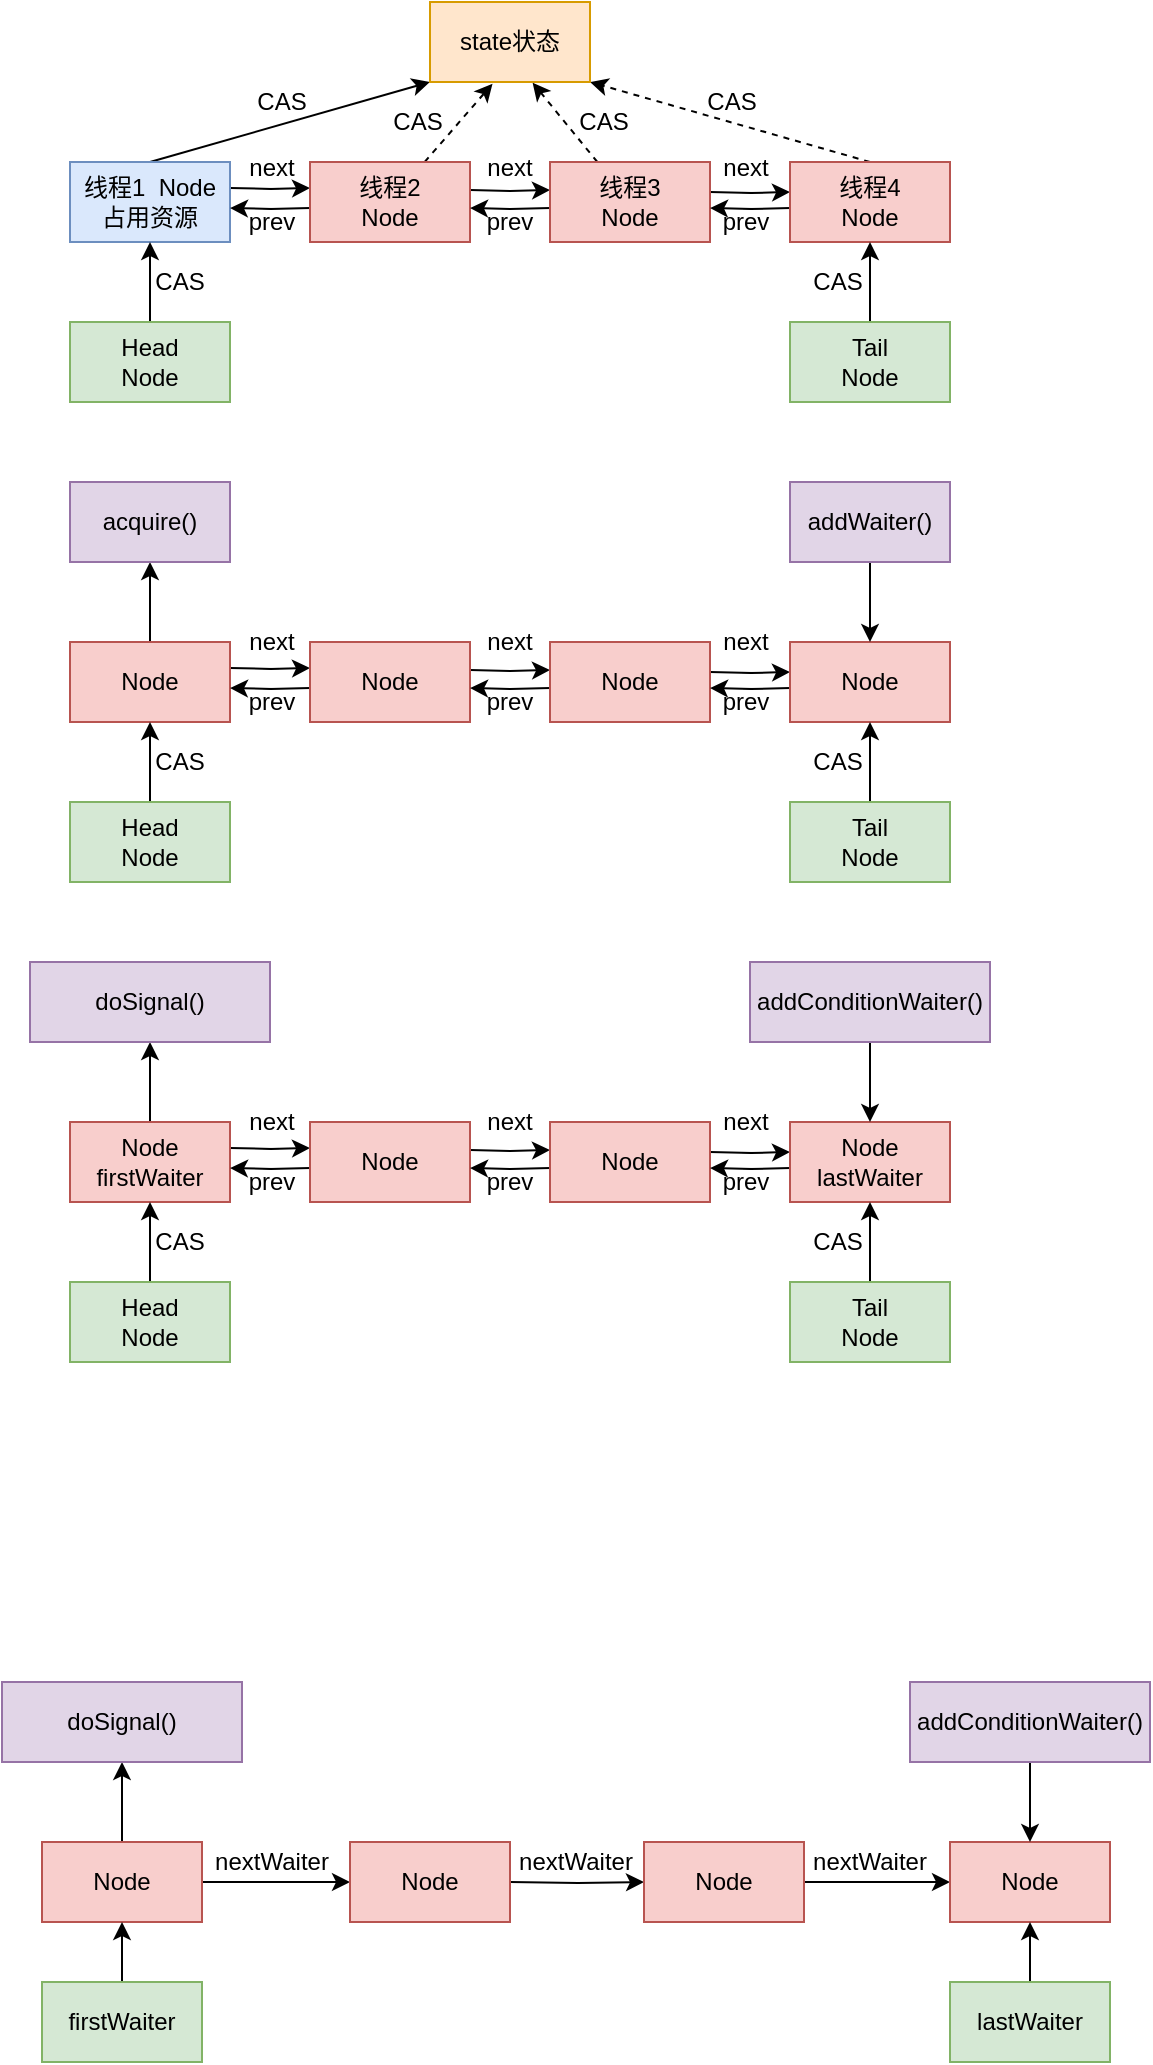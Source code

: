 <mxfile version="14.1.8" type="device"><diagram id="C5RBs43oDa-KdzZeNtuy" name="Page-1"><mxGraphModel dx="971" dy="557" grid="0" gridSize="10" guides="1" tooltips="1" connect="1" arrows="1" fold="1" page="0" pageScale="1" pageWidth="827" pageHeight="1169" math="0" shadow="0"><root><mxCell id="WIyWlLk6GJQsqaUBKTNV-0"/><mxCell id="WIyWlLk6GJQsqaUBKTNV-1" parent="WIyWlLk6GJQsqaUBKTNV-0"/><mxCell id="0fTf7Bb6wENB-GerL7rK-4" style="edgeStyle=orthogonalEdgeStyle;rounded=0;orthogonalLoop=1;jettySize=auto;html=1;entryX=0;entryY=0.5;entryDx=0;entryDy=0;" parent="WIyWlLk6GJQsqaUBKTNV-1" edge="1"><mxGeometry relative="1" as="geometry"><mxPoint x="160" y="453" as="sourcePoint"/><mxPoint x="200" y="453" as="targetPoint"/></mxGeometry></mxCell><mxCell id="0fTf7Bb6wENB-GerL7rK-20" style="rounded=0;orthogonalLoop=1;jettySize=auto;html=1;entryX=0;entryY=1;entryDx=0;entryDy=0;exitX=0.5;exitY=0;exitDx=0;exitDy=0;" parent="WIyWlLk6GJQsqaUBKTNV-1" source="0fTf7Bb6wENB-GerL7rK-0" target="0fTf7Bb6wENB-GerL7rK-16" edge="1"><mxGeometry relative="1" as="geometry"><mxPoint x="210" y="350" as="targetPoint"/></mxGeometry></mxCell><mxCell id="0fTf7Bb6wENB-GerL7rK-0" value="线程1&amp;nbsp; Node&lt;br&gt;占用资源" style="rounded=0;whiteSpace=wrap;html=1;fillColor=#dae8fc;strokeColor=#6c8ebf;" parent="WIyWlLk6GJQsqaUBKTNV-1" vertex="1"><mxGeometry x="80" y="440" width="80" height="40" as="geometry"/></mxCell><mxCell id="0fTf7Bb6wENB-GerL7rK-5" style="edgeStyle=orthogonalEdgeStyle;rounded=0;orthogonalLoop=1;jettySize=auto;html=1;entryX=1;entryY=0.5;entryDx=0;entryDy=0;" parent="WIyWlLk6GJQsqaUBKTNV-1" edge="1"><mxGeometry relative="1" as="geometry"><mxPoint x="200" y="463" as="sourcePoint"/><mxPoint x="160" y="463" as="targetPoint"/></mxGeometry></mxCell><mxCell id="0fTf7Bb6wENB-GerL7rK-8" style="edgeStyle=orthogonalEdgeStyle;rounded=0;orthogonalLoop=1;jettySize=auto;html=1;entryX=0;entryY=0.5;entryDx=0;entryDy=0;" parent="WIyWlLk6GJQsqaUBKTNV-1" edge="1"><mxGeometry relative="1" as="geometry"><mxPoint x="280" y="454" as="sourcePoint"/><mxPoint x="320" y="454" as="targetPoint"/></mxGeometry></mxCell><mxCell id="0fTf7Bb6wENB-GerL7rK-21" style="edgeStyle=none;rounded=0;orthogonalLoop=1;jettySize=auto;html=1;entryX=0.391;entryY=1.021;entryDx=0;entryDy=0;entryPerimeter=0;dashed=1;" parent="WIyWlLk6GJQsqaUBKTNV-1" source="0fTf7Bb6wENB-GerL7rK-1" target="0fTf7Bb6wENB-GerL7rK-16" edge="1"><mxGeometry relative="1" as="geometry"/></mxCell><mxCell id="0fTf7Bb6wENB-GerL7rK-1" value="线程2&lt;br&gt;Node" style="rounded=0;whiteSpace=wrap;html=1;fillColor=#f8cecc;strokeColor=#b85450;" parent="WIyWlLk6GJQsqaUBKTNV-1" vertex="1"><mxGeometry x="200" y="440" width="80" height="40" as="geometry"/></mxCell><mxCell id="0fTf7Bb6wENB-GerL7rK-9" style="edgeStyle=orthogonalEdgeStyle;rounded=0;orthogonalLoop=1;jettySize=auto;html=1;entryX=1;entryY=0.5;entryDx=0;entryDy=0;" parent="WIyWlLk6GJQsqaUBKTNV-1" edge="1"><mxGeometry relative="1" as="geometry"><mxPoint x="320" y="463" as="sourcePoint"/><mxPoint x="280" y="463" as="targetPoint"/></mxGeometry></mxCell><mxCell id="0fTf7Bb6wENB-GerL7rK-10" style="edgeStyle=orthogonalEdgeStyle;rounded=0;orthogonalLoop=1;jettySize=auto;html=1;" parent="WIyWlLk6GJQsqaUBKTNV-1" edge="1"><mxGeometry relative="1" as="geometry"><mxPoint x="400" y="455" as="sourcePoint"/><mxPoint x="440" y="455" as="targetPoint"/></mxGeometry></mxCell><mxCell id="0fTf7Bb6wENB-GerL7rK-22" style="edgeStyle=none;rounded=0;orthogonalLoop=1;jettySize=auto;html=1;entryX=0.641;entryY=1.007;entryDx=0;entryDy=0;entryPerimeter=0;dashed=1;" parent="WIyWlLk6GJQsqaUBKTNV-1" source="0fTf7Bb6wENB-GerL7rK-2" target="0fTf7Bb6wENB-GerL7rK-16" edge="1"><mxGeometry relative="1" as="geometry"/></mxCell><mxCell id="0fTf7Bb6wENB-GerL7rK-2" value="线程3&lt;br&gt;Node" style="rounded=0;whiteSpace=wrap;html=1;fillColor=#f8cecc;strokeColor=#b85450;" parent="WIyWlLk6GJQsqaUBKTNV-1" vertex="1"><mxGeometry x="320" y="440" width="80" height="40" as="geometry"/></mxCell><mxCell id="0fTf7Bb6wENB-GerL7rK-11" style="edgeStyle=orthogonalEdgeStyle;rounded=0;orthogonalLoop=1;jettySize=auto;html=1;entryX=1;entryY=0.5;entryDx=0;entryDy=0;" parent="WIyWlLk6GJQsqaUBKTNV-1" edge="1"><mxGeometry relative="1" as="geometry"><mxPoint x="440" y="463" as="sourcePoint"/><mxPoint x="400" y="463" as="targetPoint"/></mxGeometry></mxCell><mxCell id="0fTf7Bb6wENB-GerL7rK-23" style="edgeStyle=none;rounded=0;orthogonalLoop=1;jettySize=auto;html=1;entryX=1;entryY=1;entryDx=0;entryDy=0;exitX=0.5;exitY=0;exitDx=0;exitDy=0;dashed=1;" parent="WIyWlLk6GJQsqaUBKTNV-1" source="0fTf7Bb6wENB-GerL7rK-3" target="0fTf7Bb6wENB-GerL7rK-16" edge="1"><mxGeometry relative="1" as="geometry"/></mxCell><mxCell id="0fTf7Bb6wENB-GerL7rK-3" value="线程4&lt;br&gt;Node" style="rounded=0;whiteSpace=wrap;html=1;fillColor=#f8cecc;strokeColor=#b85450;" parent="WIyWlLk6GJQsqaUBKTNV-1" vertex="1"><mxGeometry x="440" y="440" width="80" height="40" as="geometry"/></mxCell><mxCell id="0fTf7Bb6wENB-GerL7rK-14" style="edgeStyle=orthogonalEdgeStyle;rounded=0;orthogonalLoop=1;jettySize=auto;html=1;entryX=0.5;entryY=1;entryDx=0;entryDy=0;" parent="WIyWlLk6GJQsqaUBKTNV-1" source="0fTf7Bb6wENB-GerL7rK-12" target="0fTf7Bb6wENB-GerL7rK-0" edge="1"><mxGeometry relative="1" as="geometry"/></mxCell><mxCell id="0fTf7Bb6wENB-GerL7rK-12" value="Head&lt;br&gt;Node" style="rounded=0;whiteSpace=wrap;html=1;fillColor=#d5e8d4;strokeColor=#82b366;" parent="WIyWlLk6GJQsqaUBKTNV-1" vertex="1"><mxGeometry x="80" y="520" width="80" height="40" as="geometry"/></mxCell><mxCell id="0fTf7Bb6wENB-GerL7rK-15" style="edgeStyle=orthogonalEdgeStyle;rounded=0;orthogonalLoop=1;jettySize=auto;html=1;entryX=0.5;entryY=1;entryDx=0;entryDy=0;" parent="WIyWlLk6GJQsqaUBKTNV-1" source="0fTf7Bb6wENB-GerL7rK-13" target="0fTf7Bb6wENB-GerL7rK-3" edge="1"><mxGeometry relative="1" as="geometry"/></mxCell><mxCell id="0fTf7Bb6wENB-GerL7rK-13" value="Tail&lt;br&gt;Node" style="rounded=0;whiteSpace=wrap;html=1;fillColor=#d5e8d4;strokeColor=#82b366;" parent="WIyWlLk6GJQsqaUBKTNV-1" vertex="1"><mxGeometry x="440" y="520" width="80" height="40" as="geometry"/></mxCell><mxCell id="0fTf7Bb6wENB-GerL7rK-16" value="state状态" style="rounded=0;whiteSpace=wrap;html=1;fillColor=#ffe6cc;strokeColor=#d79b00;" parent="WIyWlLk6GJQsqaUBKTNV-1" vertex="1"><mxGeometry x="260" y="360" width="80" height="40" as="geometry"/></mxCell><mxCell id="0fTf7Bb6wENB-GerL7rK-17" value="CAS" style="text;html=1;strokeColor=none;fillColor=none;align=center;verticalAlign=middle;whiteSpace=wrap;rounded=0;" parent="WIyWlLk6GJQsqaUBKTNV-1" vertex="1"><mxGeometry x="120" y="490" width="30" height="20" as="geometry"/></mxCell><mxCell id="0fTf7Bb6wENB-GerL7rK-18" value="CAS" style="text;html=1;strokeColor=none;fillColor=none;align=center;verticalAlign=middle;whiteSpace=wrap;rounded=0;" parent="WIyWlLk6GJQsqaUBKTNV-1" vertex="1"><mxGeometry x="448" y="490" width="32" height="20" as="geometry"/></mxCell><mxCell id="0fTf7Bb6wENB-GerL7rK-24" value="CAS" style="text;html=1;strokeColor=none;fillColor=none;align=center;verticalAlign=middle;whiteSpace=wrap;rounded=0;" parent="WIyWlLk6GJQsqaUBKTNV-1" vertex="1"><mxGeometry x="166" y="400" width="40" height="20" as="geometry"/></mxCell><mxCell id="0fTf7Bb6wENB-GerL7rK-25" value="CAS" style="text;html=1;strokeColor=none;fillColor=none;align=center;verticalAlign=middle;whiteSpace=wrap;rounded=0;" parent="WIyWlLk6GJQsqaUBKTNV-1" vertex="1"><mxGeometry x="234" y="410" width="40" height="20" as="geometry"/></mxCell><mxCell id="0fTf7Bb6wENB-GerL7rK-26" value="CAS" style="text;html=1;strokeColor=none;fillColor=none;align=center;verticalAlign=middle;whiteSpace=wrap;rounded=0;" parent="WIyWlLk6GJQsqaUBKTNV-1" vertex="1"><mxGeometry x="327" y="410" width="40" height="20" as="geometry"/></mxCell><mxCell id="0fTf7Bb6wENB-GerL7rK-27" value="CAS" style="text;html=1;strokeColor=none;fillColor=none;align=center;verticalAlign=middle;whiteSpace=wrap;rounded=0;" parent="WIyWlLk6GJQsqaUBKTNV-1" vertex="1"><mxGeometry x="391" y="400" width="40" height="20" as="geometry"/></mxCell><mxCell id="0fTf7Bb6wENB-GerL7rK-38" style="edgeStyle=orthogonalEdgeStyle;rounded=0;orthogonalLoop=1;jettySize=auto;html=1;entryX=0;entryY=0.5;entryDx=0;entryDy=0;" parent="WIyWlLk6GJQsqaUBKTNV-1" edge="1"><mxGeometry relative="1" as="geometry"><mxPoint x="160" y="693" as="sourcePoint"/><mxPoint x="200" y="693" as="targetPoint"/></mxGeometry></mxCell><mxCell id="0fTf7Bb6wENB-GerL7rK-55" style="rounded=0;orthogonalLoop=1;jettySize=auto;html=1;entryX=0.5;entryY=1;entryDx=0;entryDy=0;" parent="WIyWlLk6GJQsqaUBKTNV-1" source="0fTf7Bb6wENB-GerL7rK-39" target="0fTf7Bb6wENB-GerL7rK-54" edge="1"><mxGeometry relative="1" as="geometry"/></mxCell><mxCell id="0fTf7Bb6wENB-GerL7rK-39" value="Node" style="rounded=0;whiteSpace=wrap;html=1;fillColor=#f8cecc;strokeColor=#b85450;" parent="WIyWlLk6GJQsqaUBKTNV-1" vertex="1"><mxGeometry x="80" y="680" width="80" height="40" as="geometry"/></mxCell><mxCell id="0fTf7Bb6wENB-GerL7rK-40" style="edgeStyle=orthogonalEdgeStyle;rounded=0;orthogonalLoop=1;jettySize=auto;html=1;entryX=1;entryY=0.5;entryDx=0;entryDy=0;" parent="WIyWlLk6GJQsqaUBKTNV-1" edge="1"><mxGeometry relative="1" as="geometry"><mxPoint x="200" y="703" as="sourcePoint"/><mxPoint x="160" y="703" as="targetPoint"/></mxGeometry></mxCell><mxCell id="0fTf7Bb6wENB-GerL7rK-41" style="edgeStyle=orthogonalEdgeStyle;rounded=0;orthogonalLoop=1;jettySize=auto;html=1;entryX=0;entryY=0.5;entryDx=0;entryDy=0;" parent="WIyWlLk6GJQsqaUBKTNV-1" edge="1"><mxGeometry relative="1" as="geometry"><mxPoint x="280" y="694" as="sourcePoint"/><mxPoint x="320" y="694" as="targetPoint"/></mxGeometry></mxCell><mxCell id="0fTf7Bb6wENB-GerL7rK-42" value="Node" style="rounded=0;whiteSpace=wrap;html=1;fillColor=#f8cecc;strokeColor=#b85450;" parent="WIyWlLk6GJQsqaUBKTNV-1" vertex="1"><mxGeometry x="200" y="680" width="80" height="40" as="geometry"/></mxCell><mxCell id="0fTf7Bb6wENB-GerL7rK-43" style="edgeStyle=orthogonalEdgeStyle;rounded=0;orthogonalLoop=1;jettySize=auto;html=1;entryX=1;entryY=0.5;entryDx=0;entryDy=0;" parent="WIyWlLk6GJQsqaUBKTNV-1" edge="1"><mxGeometry relative="1" as="geometry"><mxPoint x="320" y="703" as="sourcePoint"/><mxPoint x="280" y="703" as="targetPoint"/></mxGeometry></mxCell><mxCell id="0fTf7Bb6wENB-GerL7rK-44" style="edgeStyle=orthogonalEdgeStyle;rounded=0;orthogonalLoop=1;jettySize=auto;html=1;" parent="WIyWlLk6GJQsqaUBKTNV-1" edge="1"><mxGeometry relative="1" as="geometry"><mxPoint x="400" y="695" as="sourcePoint"/><mxPoint x="440" y="695" as="targetPoint"/></mxGeometry></mxCell><mxCell id="0fTf7Bb6wENB-GerL7rK-45" value="Node" style="rounded=0;whiteSpace=wrap;html=1;fillColor=#f8cecc;strokeColor=#b85450;" parent="WIyWlLk6GJQsqaUBKTNV-1" vertex="1"><mxGeometry x="320" y="680" width="80" height="40" as="geometry"/></mxCell><mxCell id="0fTf7Bb6wENB-GerL7rK-46" style="edgeStyle=orthogonalEdgeStyle;rounded=0;orthogonalLoop=1;jettySize=auto;html=1;entryX=1;entryY=0.5;entryDx=0;entryDy=0;" parent="WIyWlLk6GJQsqaUBKTNV-1" edge="1"><mxGeometry relative="1" as="geometry"><mxPoint x="440" y="703" as="sourcePoint"/><mxPoint x="400" y="703" as="targetPoint"/></mxGeometry></mxCell><mxCell id="0fTf7Bb6wENB-GerL7rK-47" value="Node" style="rounded=0;whiteSpace=wrap;html=1;fillColor=#f8cecc;strokeColor=#b85450;" parent="WIyWlLk6GJQsqaUBKTNV-1" vertex="1"><mxGeometry x="440" y="680" width="80" height="40" as="geometry"/></mxCell><mxCell id="0fTf7Bb6wENB-GerL7rK-48" style="edgeStyle=orthogonalEdgeStyle;rounded=0;orthogonalLoop=1;jettySize=auto;html=1;entryX=0.5;entryY=1;entryDx=0;entryDy=0;" parent="WIyWlLk6GJQsqaUBKTNV-1" source="0fTf7Bb6wENB-GerL7rK-49" target="0fTf7Bb6wENB-GerL7rK-39" edge="1"><mxGeometry relative="1" as="geometry"/></mxCell><mxCell id="0fTf7Bb6wENB-GerL7rK-49" value="Head&lt;br&gt;Node" style="rounded=0;whiteSpace=wrap;html=1;fillColor=#d5e8d4;strokeColor=#82b366;" parent="WIyWlLk6GJQsqaUBKTNV-1" vertex="1"><mxGeometry x="80" y="760" width="80" height="40" as="geometry"/></mxCell><mxCell id="0fTf7Bb6wENB-GerL7rK-50" style="edgeStyle=orthogonalEdgeStyle;rounded=0;orthogonalLoop=1;jettySize=auto;html=1;entryX=0.5;entryY=1;entryDx=0;entryDy=0;" parent="WIyWlLk6GJQsqaUBKTNV-1" source="0fTf7Bb6wENB-GerL7rK-51" target="0fTf7Bb6wENB-GerL7rK-47" edge="1"><mxGeometry relative="1" as="geometry"/></mxCell><mxCell id="0fTf7Bb6wENB-GerL7rK-51" value="Tail&lt;br&gt;Node" style="rounded=0;whiteSpace=wrap;html=1;fillColor=#d5e8d4;strokeColor=#82b366;" parent="WIyWlLk6GJQsqaUBKTNV-1" vertex="1"><mxGeometry x="440" y="760" width="80" height="40" as="geometry"/></mxCell><mxCell id="0fTf7Bb6wENB-GerL7rK-52" value="CAS" style="text;html=1;strokeColor=none;fillColor=none;align=center;verticalAlign=middle;whiteSpace=wrap;rounded=0;" parent="WIyWlLk6GJQsqaUBKTNV-1" vertex="1"><mxGeometry x="120" y="730" width="30" height="20" as="geometry"/></mxCell><mxCell id="0fTf7Bb6wENB-GerL7rK-53" value="CAS" style="text;html=1;strokeColor=none;fillColor=none;align=center;verticalAlign=middle;whiteSpace=wrap;rounded=0;" parent="WIyWlLk6GJQsqaUBKTNV-1" vertex="1"><mxGeometry x="448" y="730" width="32" height="20" as="geometry"/></mxCell><mxCell id="0fTf7Bb6wENB-GerL7rK-54" value="acquire()" style="rounded=0;whiteSpace=wrap;html=1;fillColor=#e1d5e7;strokeColor=#9673a6;" parent="WIyWlLk6GJQsqaUBKTNV-1" vertex="1"><mxGeometry x="80" y="600" width="80" height="40" as="geometry"/></mxCell><mxCell id="0fTf7Bb6wENB-GerL7rK-57" style="edgeStyle=none;rounded=0;orthogonalLoop=1;jettySize=auto;html=1;entryX=0.5;entryY=0;entryDx=0;entryDy=0;" parent="WIyWlLk6GJQsqaUBKTNV-1" source="0fTf7Bb6wENB-GerL7rK-56" target="0fTf7Bb6wENB-GerL7rK-47" edge="1"><mxGeometry relative="1" as="geometry"/></mxCell><mxCell id="0fTf7Bb6wENB-GerL7rK-56" value="addWaiter()" style="rounded=0;whiteSpace=wrap;html=1;fillColor=#e1d5e7;strokeColor=#9673a6;" parent="WIyWlLk6GJQsqaUBKTNV-1" vertex="1"><mxGeometry x="440" y="600" width="80" height="40" as="geometry"/></mxCell><mxCell id="0fTf7Bb6wENB-GerL7rK-58" style="edgeStyle=orthogonalEdgeStyle;rounded=0;orthogonalLoop=1;jettySize=auto;html=1;entryX=0;entryY=0.5;entryDx=0;entryDy=0;" parent="WIyWlLk6GJQsqaUBKTNV-1" edge="1"><mxGeometry relative="1" as="geometry"><mxPoint x="160" y="933" as="sourcePoint"/><mxPoint x="200" y="933" as="targetPoint"/></mxGeometry></mxCell><mxCell id="0fTf7Bb6wENB-GerL7rK-59" style="rounded=0;orthogonalLoop=1;jettySize=auto;html=1;entryX=0.5;entryY=1;entryDx=0;entryDy=0;" parent="WIyWlLk6GJQsqaUBKTNV-1" source="0fTf7Bb6wENB-GerL7rK-60" target="0fTf7Bb6wENB-GerL7rK-75" edge="1"><mxGeometry relative="1" as="geometry"/></mxCell><mxCell id="0fTf7Bb6wENB-GerL7rK-60" value="Node&lt;br&gt;firstWaiter" style="rounded=0;whiteSpace=wrap;html=1;fillColor=#f8cecc;strokeColor=#b85450;" parent="WIyWlLk6GJQsqaUBKTNV-1" vertex="1"><mxGeometry x="80" y="920" width="80" height="40" as="geometry"/></mxCell><mxCell id="0fTf7Bb6wENB-GerL7rK-61" style="edgeStyle=orthogonalEdgeStyle;rounded=0;orthogonalLoop=1;jettySize=auto;html=1;entryX=1;entryY=0.5;entryDx=0;entryDy=0;" parent="WIyWlLk6GJQsqaUBKTNV-1" edge="1"><mxGeometry relative="1" as="geometry"><mxPoint x="200" y="943" as="sourcePoint"/><mxPoint x="160" y="943" as="targetPoint"/></mxGeometry></mxCell><mxCell id="0fTf7Bb6wENB-GerL7rK-62" style="edgeStyle=orthogonalEdgeStyle;rounded=0;orthogonalLoop=1;jettySize=auto;html=1;entryX=0;entryY=0.5;entryDx=0;entryDy=0;" parent="WIyWlLk6GJQsqaUBKTNV-1" edge="1"><mxGeometry relative="1" as="geometry"><mxPoint x="280" y="934" as="sourcePoint"/><mxPoint x="320" y="934" as="targetPoint"/></mxGeometry></mxCell><mxCell id="0fTf7Bb6wENB-GerL7rK-63" value="Node" style="rounded=0;whiteSpace=wrap;html=1;fillColor=#f8cecc;strokeColor=#b85450;" parent="WIyWlLk6GJQsqaUBKTNV-1" vertex="1"><mxGeometry x="200" y="920" width="80" height="40" as="geometry"/></mxCell><mxCell id="0fTf7Bb6wENB-GerL7rK-64" style="edgeStyle=orthogonalEdgeStyle;rounded=0;orthogonalLoop=1;jettySize=auto;html=1;entryX=1;entryY=0.5;entryDx=0;entryDy=0;" parent="WIyWlLk6GJQsqaUBKTNV-1" edge="1"><mxGeometry relative="1" as="geometry"><mxPoint x="320" y="943" as="sourcePoint"/><mxPoint x="280" y="943" as="targetPoint"/></mxGeometry></mxCell><mxCell id="0fTf7Bb6wENB-GerL7rK-65" style="edgeStyle=orthogonalEdgeStyle;rounded=0;orthogonalLoop=1;jettySize=auto;html=1;" parent="WIyWlLk6GJQsqaUBKTNV-1" edge="1"><mxGeometry relative="1" as="geometry"><mxPoint x="400" y="935" as="sourcePoint"/><mxPoint x="440" y="935" as="targetPoint"/></mxGeometry></mxCell><mxCell id="0fTf7Bb6wENB-GerL7rK-66" value="Node" style="rounded=0;whiteSpace=wrap;html=1;fillColor=#f8cecc;strokeColor=#b85450;" parent="WIyWlLk6GJQsqaUBKTNV-1" vertex="1"><mxGeometry x="320" y="920" width="80" height="40" as="geometry"/></mxCell><mxCell id="0fTf7Bb6wENB-GerL7rK-67" style="edgeStyle=orthogonalEdgeStyle;rounded=0;orthogonalLoop=1;jettySize=auto;html=1;entryX=1;entryY=0.5;entryDx=0;entryDy=0;" parent="WIyWlLk6GJQsqaUBKTNV-1" edge="1"><mxGeometry relative="1" as="geometry"><mxPoint x="440" y="943" as="sourcePoint"/><mxPoint x="400" y="943" as="targetPoint"/></mxGeometry></mxCell><mxCell id="0fTf7Bb6wENB-GerL7rK-68" value="Node&lt;br&gt;lastWaiter" style="rounded=0;whiteSpace=wrap;html=1;fillColor=#f8cecc;strokeColor=#b85450;" parent="WIyWlLk6GJQsqaUBKTNV-1" vertex="1"><mxGeometry x="440" y="920" width="80" height="40" as="geometry"/></mxCell><mxCell id="0fTf7Bb6wENB-GerL7rK-69" style="edgeStyle=orthogonalEdgeStyle;rounded=0;orthogonalLoop=1;jettySize=auto;html=1;entryX=0.5;entryY=1;entryDx=0;entryDy=0;" parent="WIyWlLk6GJQsqaUBKTNV-1" source="0fTf7Bb6wENB-GerL7rK-70" target="0fTf7Bb6wENB-GerL7rK-60" edge="1"><mxGeometry relative="1" as="geometry"/></mxCell><mxCell id="0fTf7Bb6wENB-GerL7rK-70" value="Head&lt;br&gt;Node" style="rounded=0;whiteSpace=wrap;html=1;fillColor=#d5e8d4;strokeColor=#82b366;" parent="WIyWlLk6GJQsqaUBKTNV-1" vertex="1"><mxGeometry x="80" y="1000" width="80" height="40" as="geometry"/></mxCell><mxCell id="0fTf7Bb6wENB-GerL7rK-71" style="edgeStyle=orthogonalEdgeStyle;rounded=0;orthogonalLoop=1;jettySize=auto;html=1;entryX=0.5;entryY=1;entryDx=0;entryDy=0;" parent="WIyWlLk6GJQsqaUBKTNV-1" source="0fTf7Bb6wENB-GerL7rK-72" target="0fTf7Bb6wENB-GerL7rK-68" edge="1"><mxGeometry relative="1" as="geometry"/></mxCell><mxCell id="0fTf7Bb6wENB-GerL7rK-72" value="Tail&lt;br&gt;Node" style="rounded=0;whiteSpace=wrap;html=1;fillColor=#d5e8d4;strokeColor=#82b366;" parent="WIyWlLk6GJQsqaUBKTNV-1" vertex="1"><mxGeometry x="440" y="1000" width="80" height="40" as="geometry"/></mxCell><mxCell id="0fTf7Bb6wENB-GerL7rK-73" value="CAS" style="text;html=1;strokeColor=none;fillColor=none;align=center;verticalAlign=middle;whiteSpace=wrap;rounded=0;" parent="WIyWlLk6GJQsqaUBKTNV-1" vertex="1"><mxGeometry x="120" y="970" width="30" height="20" as="geometry"/></mxCell><mxCell id="0fTf7Bb6wENB-GerL7rK-74" value="CAS" style="text;html=1;strokeColor=none;fillColor=none;align=center;verticalAlign=middle;whiteSpace=wrap;rounded=0;" parent="WIyWlLk6GJQsqaUBKTNV-1" vertex="1"><mxGeometry x="448" y="970" width="32" height="20" as="geometry"/></mxCell><mxCell id="0fTf7Bb6wENB-GerL7rK-75" value="doSignal()" style="rounded=0;whiteSpace=wrap;html=1;fillColor=#e1d5e7;strokeColor=#9673a6;" parent="WIyWlLk6GJQsqaUBKTNV-1" vertex="1"><mxGeometry x="60" y="840" width="120" height="40" as="geometry"/></mxCell><mxCell id="0fTf7Bb6wENB-GerL7rK-76" style="edgeStyle=none;rounded=0;orthogonalLoop=1;jettySize=auto;html=1;entryX=0.5;entryY=0;entryDx=0;entryDy=0;" parent="WIyWlLk6GJQsqaUBKTNV-1" source="0fTf7Bb6wENB-GerL7rK-77" target="0fTf7Bb6wENB-GerL7rK-68" edge="1"><mxGeometry relative="1" as="geometry"/></mxCell><mxCell id="0fTf7Bb6wENB-GerL7rK-77" value="addConditionWaiter()" style="rounded=0;whiteSpace=wrap;html=1;fillColor=#e1d5e7;strokeColor=#9673a6;" parent="WIyWlLk6GJQsqaUBKTNV-1" vertex="1"><mxGeometry x="420" y="840" width="120" height="40" as="geometry"/></mxCell><mxCell id="0fTf7Bb6wENB-GerL7rK-78" value="next" style="text;html=1;strokeColor=none;fillColor=none;align=center;verticalAlign=middle;whiteSpace=wrap;rounded=0;" parent="WIyWlLk6GJQsqaUBKTNV-1" vertex="1"><mxGeometry x="166" y="433" width="30" height="20" as="geometry"/></mxCell><mxCell id="0fTf7Bb6wENB-GerL7rK-79" value="prev" style="text;html=1;strokeColor=none;fillColor=none;align=center;verticalAlign=middle;whiteSpace=wrap;rounded=0;" parent="WIyWlLk6GJQsqaUBKTNV-1" vertex="1"><mxGeometry x="166" y="460" width="30" height="20" as="geometry"/></mxCell><mxCell id="0fTf7Bb6wENB-GerL7rK-80" value="next" style="text;html=1;strokeColor=none;fillColor=none;align=center;verticalAlign=middle;whiteSpace=wrap;rounded=0;" parent="WIyWlLk6GJQsqaUBKTNV-1" vertex="1"><mxGeometry x="285" y="433" width="30" height="20" as="geometry"/></mxCell><mxCell id="0fTf7Bb6wENB-GerL7rK-81" value="next" style="text;html=1;strokeColor=none;fillColor=none;align=center;verticalAlign=middle;whiteSpace=wrap;rounded=0;" parent="WIyWlLk6GJQsqaUBKTNV-1" vertex="1"><mxGeometry x="403" y="433" width="30" height="20" as="geometry"/></mxCell><mxCell id="0fTf7Bb6wENB-GerL7rK-82" value="prev" style="text;html=1;strokeColor=none;fillColor=none;align=center;verticalAlign=middle;whiteSpace=wrap;rounded=0;" parent="WIyWlLk6GJQsqaUBKTNV-1" vertex="1"><mxGeometry x="285" y="460" width="30" height="20" as="geometry"/></mxCell><mxCell id="0fTf7Bb6wENB-GerL7rK-83" value="prev" style="text;html=1;strokeColor=none;fillColor=none;align=center;verticalAlign=middle;whiteSpace=wrap;rounded=0;" parent="WIyWlLk6GJQsqaUBKTNV-1" vertex="1"><mxGeometry x="403" y="460" width="30" height="20" as="geometry"/></mxCell><mxCell id="0fTf7Bb6wENB-GerL7rK-84" value="next" style="text;html=1;strokeColor=none;fillColor=none;align=center;verticalAlign=middle;whiteSpace=wrap;rounded=0;" parent="WIyWlLk6GJQsqaUBKTNV-1" vertex="1"><mxGeometry x="166" y="670" width="30" height="20" as="geometry"/></mxCell><mxCell id="0fTf7Bb6wENB-GerL7rK-85" value="next" style="text;html=1;strokeColor=none;fillColor=none;align=center;verticalAlign=middle;whiteSpace=wrap;rounded=0;" parent="WIyWlLk6GJQsqaUBKTNV-1" vertex="1"><mxGeometry x="285" y="670" width="30" height="20" as="geometry"/></mxCell><mxCell id="0fTf7Bb6wENB-GerL7rK-86" value="next" style="text;html=1;strokeColor=none;fillColor=none;align=center;verticalAlign=middle;whiteSpace=wrap;rounded=0;" parent="WIyWlLk6GJQsqaUBKTNV-1" vertex="1"><mxGeometry x="403" y="670" width="30" height="20" as="geometry"/></mxCell><mxCell id="0fTf7Bb6wENB-GerL7rK-87" value="prev" style="text;html=1;strokeColor=none;fillColor=none;align=center;verticalAlign=middle;whiteSpace=wrap;rounded=0;" parent="WIyWlLk6GJQsqaUBKTNV-1" vertex="1"><mxGeometry x="166" y="700" width="30" height="20" as="geometry"/></mxCell><mxCell id="0fTf7Bb6wENB-GerL7rK-88" value="prev" style="text;html=1;strokeColor=none;fillColor=none;align=center;verticalAlign=middle;whiteSpace=wrap;rounded=0;" parent="WIyWlLk6GJQsqaUBKTNV-1" vertex="1"><mxGeometry x="285" y="700" width="30" height="20" as="geometry"/></mxCell><mxCell id="0fTf7Bb6wENB-GerL7rK-90" value="prev" style="text;html=1;strokeColor=none;fillColor=none;align=center;verticalAlign=middle;whiteSpace=wrap;rounded=0;" parent="WIyWlLk6GJQsqaUBKTNV-1" vertex="1"><mxGeometry x="403" y="700" width="30" height="20" as="geometry"/></mxCell><mxCell id="0fTf7Bb6wENB-GerL7rK-91" value="prev" style="text;html=1;strokeColor=none;fillColor=none;align=center;verticalAlign=middle;whiteSpace=wrap;rounded=0;" parent="WIyWlLk6GJQsqaUBKTNV-1" vertex="1"><mxGeometry x="403" y="940" width="30" height="20" as="geometry"/></mxCell><mxCell id="0fTf7Bb6wENB-GerL7rK-92" value="prev" style="text;html=1;strokeColor=none;fillColor=none;align=center;verticalAlign=middle;whiteSpace=wrap;rounded=0;" parent="WIyWlLk6GJQsqaUBKTNV-1" vertex="1"><mxGeometry x="285" y="940" width="30" height="20" as="geometry"/></mxCell><mxCell id="0fTf7Bb6wENB-GerL7rK-93" value="prev" style="text;html=1;strokeColor=none;fillColor=none;align=center;verticalAlign=middle;whiteSpace=wrap;rounded=0;" parent="WIyWlLk6GJQsqaUBKTNV-1" vertex="1"><mxGeometry x="166" y="940" width="30" height="20" as="geometry"/></mxCell><mxCell id="0fTf7Bb6wENB-GerL7rK-94" value="next" style="text;html=1;strokeColor=none;fillColor=none;align=center;verticalAlign=middle;whiteSpace=wrap;rounded=0;" parent="WIyWlLk6GJQsqaUBKTNV-1" vertex="1"><mxGeometry x="166" y="910" width="30" height="20" as="geometry"/></mxCell><mxCell id="0fTf7Bb6wENB-GerL7rK-95" value="next" style="text;html=1;strokeColor=none;fillColor=none;align=center;verticalAlign=middle;whiteSpace=wrap;rounded=0;" parent="WIyWlLk6GJQsqaUBKTNV-1" vertex="1"><mxGeometry x="285" y="910" width="30" height="20" as="geometry"/></mxCell><mxCell id="0fTf7Bb6wENB-GerL7rK-96" value="next" style="text;html=1;strokeColor=none;fillColor=none;align=center;verticalAlign=middle;whiteSpace=wrap;rounded=0;" parent="WIyWlLk6GJQsqaUBKTNV-1" vertex="1"><mxGeometry x="403" y="910" width="30" height="20" as="geometry"/></mxCell><mxCell id="A1tFEg9-BMaLLLdM5TRy-1" style="rounded=0;orthogonalLoop=1;jettySize=auto;html=1;entryX=0.5;entryY=1;entryDx=0;entryDy=0;" edge="1" parent="WIyWlLk6GJQsqaUBKTNV-1" source="A1tFEg9-BMaLLLdM5TRy-2" target="A1tFEg9-BMaLLLdM5TRy-17"><mxGeometry relative="1" as="geometry"/></mxCell><mxCell id="A1tFEg9-BMaLLLdM5TRy-27" style="edgeStyle=orthogonalEdgeStyle;rounded=0;orthogonalLoop=1;jettySize=auto;html=1;entryX=0;entryY=0.5;entryDx=0;entryDy=0;" edge="1" parent="WIyWlLk6GJQsqaUBKTNV-1" source="A1tFEg9-BMaLLLdM5TRy-2" target="A1tFEg9-BMaLLLdM5TRy-5"><mxGeometry relative="1" as="geometry"/></mxCell><mxCell id="A1tFEg9-BMaLLLdM5TRy-2" value="Node" style="rounded=0;whiteSpace=wrap;html=1;fillColor=#f8cecc;strokeColor=#b85450;" vertex="1" parent="WIyWlLk6GJQsqaUBKTNV-1"><mxGeometry x="66" y="1280" width="80" height="40" as="geometry"/></mxCell><mxCell id="A1tFEg9-BMaLLLdM5TRy-4" style="edgeStyle=orthogonalEdgeStyle;rounded=0;orthogonalLoop=1;jettySize=auto;html=1;" edge="1" parent="WIyWlLk6GJQsqaUBKTNV-1" target="A1tFEg9-BMaLLLdM5TRy-8"><mxGeometry relative="1" as="geometry"><mxPoint x="300" y="1300" as="sourcePoint"/><mxPoint x="340" y="1300" as="targetPoint"/></mxGeometry></mxCell><mxCell id="A1tFEg9-BMaLLLdM5TRy-5" value="Node" style="rounded=0;whiteSpace=wrap;html=1;fillColor=#f8cecc;strokeColor=#b85450;" vertex="1" parent="WIyWlLk6GJQsqaUBKTNV-1"><mxGeometry x="220" y="1280" width="80" height="40" as="geometry"/></mxCell><mxCell id="A1tFEg9-BMaLLLdM5TRy-28" style="edgeStyle=orthogonalEdgeStyle;rounded=0;orthogonalLoop=1;jettySize=auto;html=1;entryX=0;entryY=0.5;entryDx=0;entryDy=0;" edge="1" parent="WIyWlLk6GJQsqaUBKTNV-1" source="A1tFEg9-BMaLLLdM5TRy-8" target="A1tFEg9-BMaLLLdM5TRy-10"><mxGeometry relative="1" as="geometry"/></mxCell><mxCell id="A1tFEg9-BMaLLLdM5TRy-8" value="Node" style="rounded=0;whiteSpace=wrap;html=1;fillColor=#f8cecc;strokeColor=#b85450;" vertex="1" parent="WIyWlLk6GJQsqaUBKTNV-1"><mxGeometry x="367" y="1280" width="80" height="40" as="geometry"/></mxCell><mxCell id="A1tFEg9-BMaLLLdM5TRy-10" value="Node&lt;br&gt;" style="rounded=0;whiteSpace=wrap;html=1;fillColor=#f8cecc;strokeColor=#b85450;" vertex="1" parent="WIyWlLk6GJQsqaUBKTNV-1"><mxGeometry x="520" y="1280" width="80" height="40" as="geometry"/></mxCell><mxCell id="A1tFEg9-BMaLLLdM5TRy-11" style="edgeStyle=orthogonalEdgeStyle;rounded=0;orthogonalLoop=1;jettySize=auto;html=1;entryX=0.5;entryY=1;entryDx=0;entryDy=0;" edge="1" parent="WIyWlLk6GJQsqaUBKTNV-1" source="A1tFEg9-BMaLLLdM5TRy-12" target="A1tFEg9-BMaLLLdM5TRy-2"><mxGeometry relative="1" as="geometry"/></mxCell><mxCell id="A1tFEg9-BMaLLLdM5TRy-12" value="firstWaiter" style="rounded=0;whiteSpace=wrap;html=1;fillColor=#d5e8d4;strokeColor=#82b366;" vertex="1" parent="WIyWlLk6GJQsqaUBKTNV-1"><mxGeometry x="66" y="1350" width="80" height="40" as="geometry"/></mxCell><mxCell id="A1tFEg9-BMaLLLdM5TRy-13" style="edgeStyle=orthogonalEdgeStyle;rounded=0;orthogonalLoop=1;jettySize=auto;html=1;entryX=0.5;entryY=1;entryDx=0;entryDy=0;" edge="1" parent="WIyWlLk6GJQsqaUBKTNV-1" source="A1tFEg9-BMaLLLdM5TRy-14" target="A1tFEg9-BMaLLLdM5TRy-10"><mxGeometry relative="1" as="geometry"/></mxCell><mxCell id="A1tFEg9-BMaLLLdM5TRy-14" value="lastWaiter" style="rounded=0;whiteSpace=wrap;html=1;fillColor=#d5e8d4;strokeColor=#82b366;" vertex="1" parent="WIyWlLk6GJQsqaUBKTNV-1"><mxGeometry x="520" y="1350" width="80" height="40" as="geometry"/></mxCell><mxCell id="A1tFEg9-BMaLLLdM5TRy-17" value="doSignal()" style="rounded=0;whiteSpace=wrap;html=1;fillColor=#e1d5e7;strokeColor=#9673a6;" vertex="1" parent="WIyWlLk6GJQsqaUBKTNV-1"><mxGeometry x="46" y="1200" width="120" height="40" as="geometry"/></mxCell><mxCell id="A1tFEg9-BMaLLLdM5TRy-18" style="edgeStyle=none;rounded=0;orthogonalLoop=1;jettySize=auto;html=1;entryX=0.5;entryY=0;entryDx=0;entryDy=0;" edge="1" parent="WIyWlLk6GJQsqaUBKTNV-1" source="A1tFEg9-BMaLLLdM5TRy-19" target="A1tFEg9-BMaLLLdM5TRy-10"><mxGeometry relative="1" as="geometry"/></mxCell><mxCell id="A1tFEg9-BMaLLLdM5TRy-19" value="addConditionWaiter()" style="rounded=0;whiteSpace=wrap;html=1;fillColor=#e1d5e7;strokeColor=#9673a6;" vertex="1" parent="WIyWlLk6GJQsqaUBKTNV-1"><mxGeometry x="500" y="1200" width="120" height="40" as="geometry"/></mxCell><mxCell id="A1tFEg9-BMaLLLdM5TRy-23" value="nextWaiter" style="text;html=1;strokeColor=none;fillColor=none;align=center;verticalAlign=middle;whiteSpace=wrap;rounded=0;" vertex="1" parent="WIyWlLk6GJQsqaUBKTNV-1"><mxGeometry x="166" y="1280" width="30" height="20" as="geometry"/></mxCell><mxCell id="A1tFEg9-BMaLLLdM5TRy-29" value="nextWaiter" style="text;html=1;strokeColor=none;fillColor=none;align=center;verticalAlign=middle;whiteSpace=wrap;rounded=0;" vertex="1" parent="WIyWlLk6GJQsqaUBKTNV-1"><mxGeometry x="318" y="1280" width="30" height="20" as="geometry"/></mxCell><mxCell id="A1tFEg9-BMaLLLdM5TRy-30" value="nextWaiter" style="text;html=1;strokeColor=none;fillColor=none;align=center;verticalAlign=middle;whiteSpace=wrap;rounded=0;" vertex="1" parent="WIyWlLk6GJQsqaUBKTNV-1"><mxGeometry x="465" y="1280" width="30" height="20" as="geometry"/></mxCell></root></mxGraphModel></diagram></mxfile>